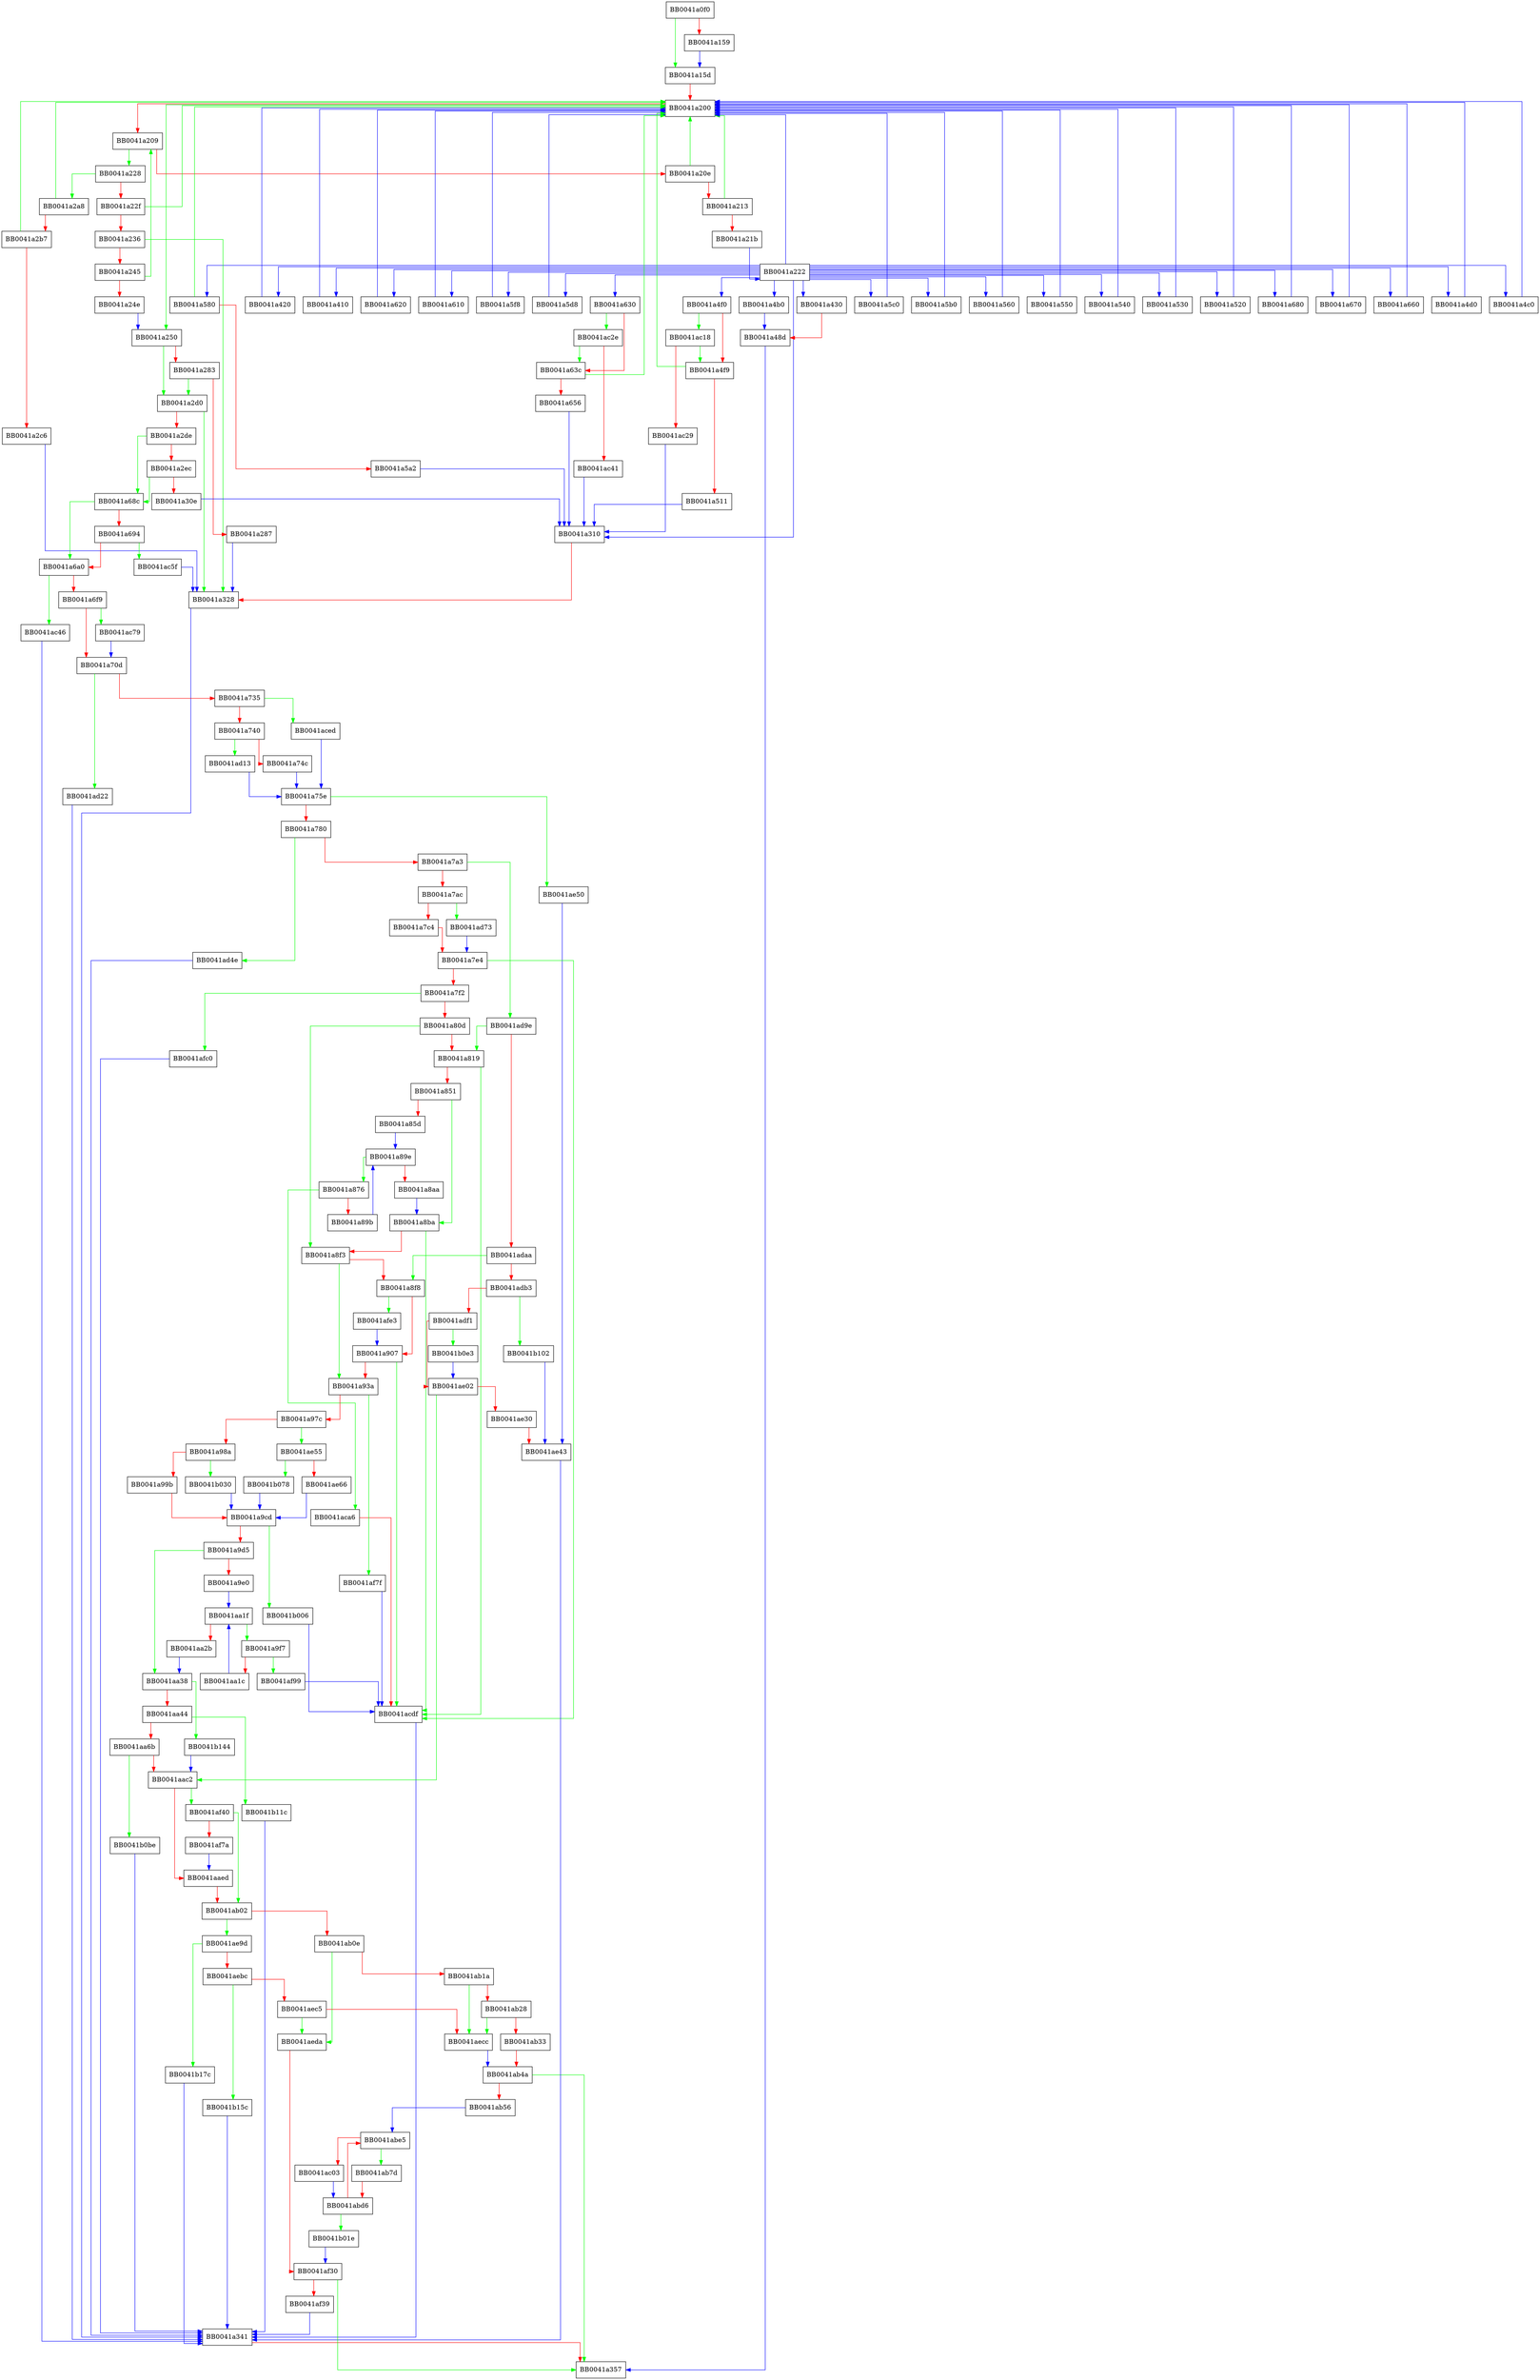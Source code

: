 digraph dgst_main {
  node [shape="box"];
  graph [splines=ortho];
  BB0041a0f0 -> BB0041a15d [color="green"];
  BB0041a0f0 -> BB0041a159 [color="red"];
  BB0041a159 -> BB0041a15d [color="blue"];
  BB0041a15d -> BB0041a200 [color="red"];
  BB0041a200 -> BB0041a250 [color="green"];
  BB0041a200 -> BB0041a209 [color="red"];
  BB0041a209 -> BB0041a228 [color="green"];
  BB0041a209 -> BB0041a20e [color="red"];
  BB0041a20e -> BB0041a200 [color="green"];
  BB0041a20e -> BB0041a213 [color="red"];
  BB0041a213 -> BB0041a200 [color="green"];
  BB0041a213 -> BB0041a21b [color="red"];
  BB0041a21b -> BB0041a222 [color="blue"];
  BB0041a222 -> BB0041a310 [color="blue"];
  BB0041a222 -> BB0041a200 [color="blue"];
  BB0041a222 -> BB0041a4b0 [color="blue"];
  BB0041a222 -> BB0041a430 [color="blue"];
  BB0041a222 -> BB0041a420 [color="blue"];
  BB0041a222 -> BB0041a410 [color="blue"];
  BB0041a222 -> BB0041a620 [color="blue"];
  BB0041a222 -> BB0041a610 [color="blue"];
  BB0041a222 -> BB0041a5f8 [color="blue"];
  BB0041a222 -> BB0041a5d8 [color="blue"];
  BB0041a222 -> BB0041a5c0 [color="blue"];
  BB0041a222 -> BB0041a5b0 [color="blue"];
  BB0041a222 -> BB0041a580 [color="blue"];
  BB0041a222 -> BB0041a560 [color="blue"];
  BB0041a222 -> BB0041a550 [color="blue"];
  BB0041a222 -> BB0041a540 [color="blue"];
  BB0041a222 -> BB0041a530 [color="blue"];
  BB0041a222 -> BB0041a520 [color="blue"];
  BB0041a222 -> BB0041a680 [color="blue"];
  BB0041a222 -> BB0041a670 [color="blue"];
  BB0041a222 -> BB0041a660 [color="blue"];
  BB0041a222 -> BB0041a630 [color="blue"];
  BB0041a222 -> BB0041a4f0 [color="blue"];
  BB0041a222 -> BB0041a4d0 [color="blue"];
  BB0041a222 -> BB0041a4c0 [color="blue"];
  BB0041a228 -> BB0041a2a8 [color="green"];
  BB0041a228 -> BB0041a22f [color="red"];
  BB0041a22f -> BB0041a200 [color="green"];
  BB0041a22f -> BB0041a236 [color="red"];
  BB0041a236 -> BB0041a328 [color="green"];
  BB0041a236 -> BB0041a245 [color="red"];
  BB0041a245 -> BB0041a209 [color="green"];
  BB0041a245 -> BB0041a24e [color="red"];
  BB0041a24e -> BB0041a250 [color="blue"];
  BB0041a250 -> BB0041a2d0 [color="green"];
  BB0041a250 -> BB0041a283 [color="red"];
  BB0041a283 -> BB0041a2d0 [color="green"];
  BB0041a283 -> BB0041a287 [color="red"];
  BB0041a287 -> BB0041a328 [color="blue"];
  BB0041a2a8 -> BB0041a200 [color="green"];
  BB0041a2a8 -> BB0041a2b7 [color="red"];
  BB0041a2b7 -> BB0041a200 [color="green"];
  BB0041a2b7 -> BB0041a2c6 [color="red"];
  BB0041a2c6 -> BB0041a328 [color="blue"];
  BB0041a2d0 -> BB0041a328 [color="green"];
  BB0041a2d0 -> BB0041a2de [color="red"];
  BB0041a2de -> BB0041a68c [color="green"];
  BB0041a2de -> BB0041a2ec [color="red"];
  BB0041a2ec -> BB0041a68c [color="green"];
  BB0041a2ec -> BB0041a30e [color="red"];
  BB0041a30e -> BB0041a310 [color="blue"];
  BB0041a310 -> BB0041a328 [color="red"];
  BB0041a328 -> BB0041a341 [color="blue"];
  BB0041a341 -> BB0041a357 [color="red"];
  BB0041a410 -> BB0041a200 [color="blue"];
  BB0041a420 -> BB0041a200 [color="blue"];
  BB0041a430 -> BB0041a48d [color="red"];
  BB0041a48d -> BB0041a357 [color="blue"];
  BB0041a4b0 -> BB0041a48d [color="blue"];
  BB0041a4c0 -> BB0041a200 [color="blue"];
  BB0041a4d0 -> BB0041a200 [color="blue"];
  BB0041a4f0 -> BB0041ac18 [color="green"];
  BB0041a4f0 -> BB0041a4f9 [color="red"];
  BB0041a4f9 -> BB0041a200 [color="green"];
  BB0041a4f9 -> BB0041a511 [color="red"];
  BB0041a511 -> BB0041a310 [color="blue"];
  BB0041a520 -> BB0041a200 [color="blue"];
  BB0041a530 -> BB0041a200 [color="blue"];
  BB0041a540 -> BB0041a200 [color="blue"];
  BB0041a550 -> BB0041a200 [color="blue"];
  BB0041a560 -> BB0041a200 [color="blue"];
  BB0041a580 -> BB0041a200 [color="green"];
  BB0041a580 -> BB0041a5a2 [color="red"];
  BB0041a5a2 -> BB0041a310 [color="blue"];
  BB0041a5b0 -> BB0041a200 [color="blue"];
  BB0041a5c0 -> BB0041a200 [color="blue"];
  BB0041a5d8 -> BB0041a200 [color="blue"];
  BB0041a5f8 -> BB0041a200 [color="blue"];
  BB0041a610 -> BB0041a200 [color="blue"];
  BB0041a620 -> BB0041a200 [color="blue"];
  BB0041a630 -> BB0041ac2e [color="green"];
  BB0041a630 -> BB0041a63c [color="red"];
  BB0041a63c -> BB0041a200 [color="green"];
  BB0041a63c -> BB0041a656 [color="red"];
  BB0041a656 -> BB0041a310 [color="blue"];
  BB0041a660 -> BB0041a200 [color="blue"];
  BB0041a670 -> BB0041a200 [color="blue"];
  BB0041a680 -> BB0041a200 [color="blue"];
  BB0041a68c -> BB0041a6a0 [color="green"];
  BB0041a68c -> BB0041a694 [color="red"];
  BB0041a694 -> BB0041ac5f [color="green"];
  BB0041a694 -> BB0041a6a0 [color="red"];
  BB0041a6a0 -> BB0041ac46 [color="green"];
  BB0041a6a0 -> BB0041a6f9 [color="red"];
  BB0041a6f9 -> BB0041ac79 [color="green"];
  BB0041a6f9 -> BB0041a70d [color="red"];
  BB0041a70d -> BB0041ad22 [color="green"];
  BB0041a70d -> BB0041a735 [color="red"];
  BB0041a735 -> BB0041aced [color="green"];
  BB0041a735 -> BB0041a740 [color="red"];
  BB0041a740 -> BB0041ad13 [color="green"];
  BB0041a740 -> BB0041a74c [color="red"];
  BB0041a74c -> BB0041a75e [color="blue"];
  BB0041a75e -> BB0041ae50 [color="green"];
  BB0041a75e -> BB0041a780 [color="red"];
  BB0041a780 -> BB0041ad4e [color="green"];
  BB0041a780 -> BB0041a7a3 [color="red"];
  BB0041a7a3 -> BB0041ad9e [color="green"];
  BB0041a7a3 -> BB0041a7ac [color="red"];
  BB0041a7ac -> BB0041ad73 [color="green"];
  BB0041a7ac -> BB0041a7c4 [color="red"];
  BB0041a7c4 -> BB0041a7e4 [color="red"];
  BB0041a7e4 -> BB0041acdf [color="green"];
  BB0041a7e4 -> BB0041a7f2 [color="red"];
  BB0041a7f2 -> BB0041afc0 [color="green"];
  BB0041a7f2 -> BB0041a80d [color="red"];
  BB0041a80d -> BB0041a8f3 [color="green"];
  BB0041a80d -> BB0041a819 [color="red"];
  BB0041a819 -> BB0041acdf [color="green"];
  BB0041a819 -> BB0041a851 [color="red"];
  BB0041a851 -> BB0041a8ba [color="green"];
  BB0041a851 -> BB0041a85d [color="red"];
  BB0041a85d -> BB0041a89e [color="blue"];
  BB0041a876 -> BB0041aca6 [color="green"];
  BB0041a876 -> BB0041a89b [color="red"];
  BB0041a89b -> BB0041a89e [color="blue"];
  BB0041a89e -> BB0041a876 [color="green"];
  BB0041a89e -> BB0041a8aa [color="red"];
  BB0041a8aa -> BB0041a8ba [color="blue"];
  BB0041a8ba -> BB0041acdf [color="green"];
  BB0041a8ba -> BB0041a8f3 [color="red"];
  BB0041a8f3 -> BB0041a93a [color="green"];
  BB0041a8f3 -> BB0041a8f8 [color="red"];
  BB0041a8f8 -> BB0041afe3 [color="green"];
  BB0041a8f8 -> BB0041a907 [color="red"];
  BB0041a907 -> BB0041acdf [color="green"];
  BB0041a907 -> BB0041a93a [color="red"];
  BB0041a93a -> BB0041af7f [color="green"];
  BB0041a93a -> BB0041a97c [color="red"];
  BB0041a97c -> BB0041ae55 [color="green"];
  BB0041a97c -> BB0041a98a [color="red"];
  BB0041a98a -> BB0041b030 [color="green"];
  BB0041a98a -> BB0041a99b [color="red"];
  BB0041a99b -> BB0041a9cd [color="red"];
  BB0041a9cd -> BB0041b006 [color="green"];
  BB0041a9cd -> BB0041a9d5 [color="red"];
  BB0041a9d5 -> BB0041aa38 [color="green"];
  BB0041a9d5 -> BB0041a9e0 [color="red"];
  BB0041a9e0 -> BB0041aa1f [color="blue"];
  BB0041a9f7 -> BB0041af99 [color="green"];
  BB0041a9f7 -> BB0041aa1c [color="red"];
  BB0041aa1c -> BB0041aa1f [color="blue"];
  BB0041aa1f -> BB0041a9f7 [color="green"];
  BB0041aa1f -> BB0041aa2b [color="red"];
  BB0041aa2b -> BB0041aa38 [color="blue"];
  BB0041aa38 -> BB0041b144 [color="green"];
  BB0041aa38 -> BB0041aa44 [color="red"];
  BB0041aa44 -> BB0041b11c [color="green"];
  BB0041aa44 -> BB0041aa6b [color="red"];
  BB0041aa6b -> BB0041b0be [color="green"];
  BB0041aa6b -> BB0041aac2 [color="red"];
  BB0041aac2 -> BB0041af40 [color="green"];
  BB0041aac2 -> BB0041aaed [color="red"];
  BB0041aaed -> BB0041ab02 [color="red"];
  BB0041ab02 -> BB0041ae9d [color="green"];
  BB0041ab02 -> BB0041ab0e [color="red"];
  BB0041ab0e -> BB0041aeda [color="green"];
  BB0041ab0e -> BB0041ab1a [color="red"];
  BB0041ab1a -> BB0041aecc [color="green"];
  BB0041ab1a -> BB0041ab28 [color="red"];
  BB0041ab28 -> BB0041aecc [color="green"];
  BB0041ab28 -> BB0041ab33 [color="red"];
  BB0041ab33 -> BB0041ab4a [color="red"];
  BB0041ab4a -> BB0041a357 [color="green"];
  BB0041ab4a -> BB0041ab56 [color="red"];
  BB0041ab56 -> BB0041abe5 [color="blue"];
  BB0041ab7d -> BB0041abd6 [color="red"];
  BB0041abd6 -> BB0041b01e [color="green"];
  BB0041abd6 -> BB0041abe5 [color="red"];
  BB0041abe5 -> BB0041ab7d [color="green"];
  BB0041abe5 -> BB0041ac03 [color="red"];
  BB0041ac03 -> BB0041abd6 [color="blue"];
  BB0041ac18 -> BB0041a4f9 [color="green"];
  BB0041ac18 -> BB0041ac29 [color="red"];
  BB0041ac29 -> BB0041a310 [color="blue"];
  BB0041ac2e -> BB0041a63c [color="green"];
  BB0041ac2e -> BB0041ac41 [color="red"];
  BB0041ac41 -> BB0041a310 [color="blue"];
  BB0041ac46 -> BB0041a341 [color="blue"];
  BB0041ac5f -> BB0041a328 [color="blue"];
  BB0041ac79 -> BB0041a70d [color="blue"];
  BB0041aca6 -> BB0041acdf [color="red"];
  BB0041acdf -> BB0041a341 [color="blue"];
  BB0041aced -> BB0041a75e [color="blue"];
  BB0041ad13 -> BB0041a75e [color="blue"];
  BB0041ad22 -> BB0041a341 [color="blue"];
  BB0041ad4e -> BB0041a341 [color="blue"];
  BB0041ad73 -> BB0041a7e4 [color="blue"];
  BB0041ad9e -> BB0041a819 [color="green"];
  BB0041ad9e -> BB0041adaa [color="red"];
  BB0041adaa -> BB0041a8f8 [color="green"];
  BB0041adaa -> BB0041adb3 [color="red"];
  BB0041adb3 -> BB0041b102 [color="green"];
  BB0041adb3 -> BB0041adf1 [color="red"];
  BB0041adf1 -> BB0041b0e3 [color="green"];
  BB0041adf1 -> BB0041ae02 [color="red"];
  BB0041ae02 -> BB0041aac2 [color="green"];
  BB0041ae02 -> BB0041ae30 [color="red"];
  BB0041ae30 -> BB0041ae43 [color="red"];
  BB0041ae43 -> BB0041a341 [color="blue"];
  BB0041ae50 -> BB0041ae43 [color="blue"];
  BB0041ae55 -> BB0041b078 [color="green"];
  BB0041ae55 -> BB0041ae66 [color="red"];
  BB0041ae66 -> BB0041a9cd [color="blue"];
  BB0041ae9d -> BB0041b17c [color="green"];
  BB0041ae9d -> BB0041aebc [color="red"];
  BB0041aebc -> BB0041b15c [color="green"];
  BB0041aebc -> BB0041aec5 [color="red"];
  BB0041aec5 -> BB0041aeda [color="green"];
  BB0041aec5 -> BB0041aecc [color="red"];
  BB0041aecc -> BB0041ab4a [color="blue"];
  BB0041aeda -> BB0041af30 [color="red"];
  BB0041af30 -> BB0041a357 [color="green"];
  BB0041af30 -> BB0041af39 [color="red"];
  BB0041af39 -> BB0041a341 [color="blue"];
  BB0041af40 -> BB0041ab02 [color="green"];
  BB0041af40 -> BB0041af7a [color="red"];
  BB0041af7a -> BB0041aaed [color="blue"];
  BB0041af7f -> BB0041acdf [color="blue"];
  BB0041af99 -> BB0041acdf [color="blue"];
  BB0041afc0 -> BB0041a341 [color="blue"];
  BB0041afe3 -> BB0041a907 [color="blue"];
  BB0041b006 -> BB0041acdf [color="blue"];
  BB0041b01e -> BB0041af30 [color="blue"];
  BB0041b030 -> BB0041a9cd [color="blue"];
  BB0041b078 -> BB0041a9cd [color="blue"];
  BB0041b0be -> BB0041a341 [color="blue"];
  BB0041b0e3 -> BB0041ae02 [color="blue"];
  BB0041b102 -> BB0041ae43 [color="blue"];
  BB0041b11c -> BB0041a341 [color="blue"];
  BB0041b144 -> BB0041aac2 [color="blue"];
  BB0041b15c -> BB0041a341 [color="blue"];
  BB0041b17c -> BB0041a341 [color="blue"];
}